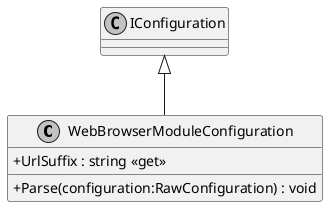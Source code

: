 @startuml
skinparam monochrome true
skinparam ClassAttributeIconSize 0
class WebBrowserModuleConfiguration {
    + UrlSuffix : string <<get>>
    + Parse(configuration:RawConfiguration) : void
}
IConfiguration <|-- WebBrowserModuleConfiguration
@enduml
